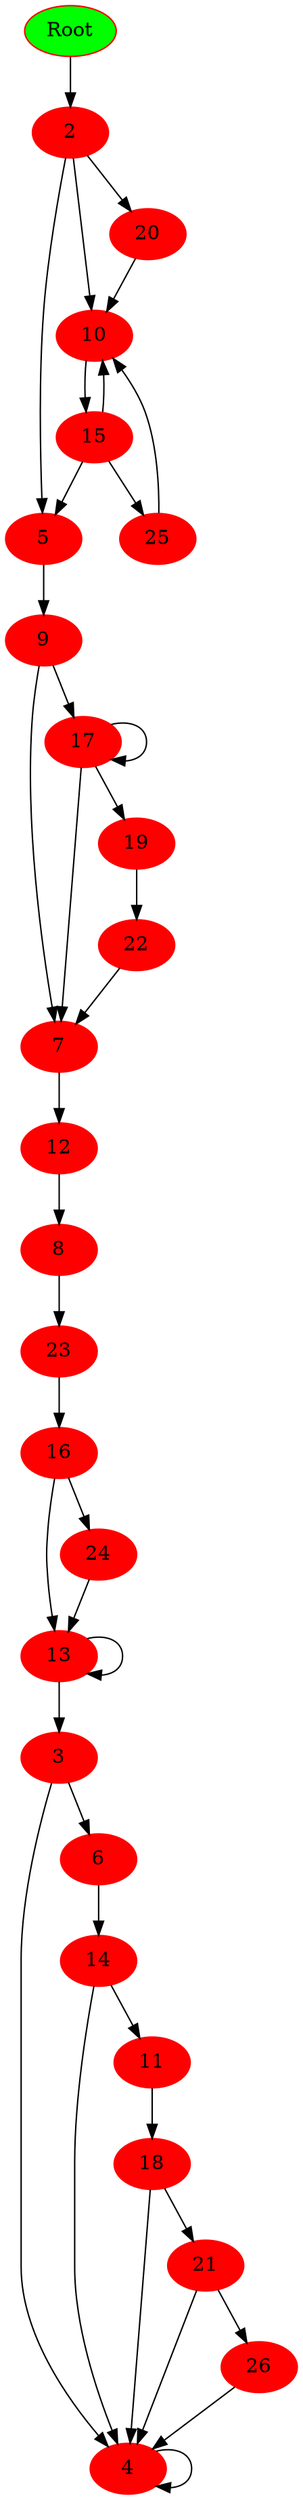 digraph Dump {
node[color=red,fontsize=14, style=filled]
"0x55bfa21a8690" [label = "Root" fillcolor=green]
"0x55bfa21a8690" -> "0x55bfa21a8750"
"0x55bfa21a8750" [label = "2" ]
"0x55bfa21a8750" -> "0x55bfa21a8aa0"
"0x55bfa21a8750" -> "0x55bfa21a9000"
"0x55bfa21a8750" -> "0x55bfa21a9b50"
"0x55bfa21a8870" [label = "3" ]
"0x55bfa21a8870" -> "0x55bfa21a8990"
"0x55bfa21a8870" -> "0x55bfa21a8bc0"
"0x55bfa21a8990" [label = "4" ]
"0x55bfa21a8990" -> "0x55bfa21a8990"
"0x55bfa21a8aa0" [label = "5" ]
"0x55bfa21a8aa0" -> "0x55bfa21a8f00"
"0x55bfa21a8bc0" [label = "6" ]
"0x55bfa21a8bc0" -> "0x55bfa21a9460"
"0x55bfa21a8d20" [label = "7" ]
"0x55bfa21a8d20" -> "0x55bfa21a9240"
"0x55bfa21a8e00" [label = "8" ]
"0x55bfa21a8e00" -> "0x55bfa21a9ec0"
"0x55bfa21a8f00" [label = "9" ]
"0x55bfa21a8f00" -> "0x55bfa21a8d20"
"0x55bfa21a8f00" -> "0x55bfa21a9740"
"0x55bfa21a9000" [label = "10" ]
"0x55bfa21a9000" -> "0x55bfa21a9540"
"0x55bfa21a91b0" [label = "11" ]
"0x55bfa21a91b0" -> "0x55bfa21a9860"
"0x55bfa21a9240" [label = "12" ]
"0x55bfa21a9240" -> "0x55bfa21a8e00"
"0x55bfa21a9340" [label = "13" ]
"0x55bfa21a9340" -> "0x55bfa21a8870"
"0x55bfa21a9340" -> "0x55bfa21a9340"
"0x55bfa21a9460" [label = "14" ]
"0x55bfa21a9460" -> "0x55bfa21a8990"
"0x55bfa21a9460" -> "0x55bfa21a91b0"
"0x55bfa21a9540" [label = "15" ]
"0x55bfa21a9540" -> "0x55bfa21a8aa0"
"0x55bfa21a9540" -> "0x55bfa21a9000"
"0x55bfa21a9540" -> "0x55bfa21aa0b0"
"0x55bfa21a9640" [label = "16" ]
"0x55bfa21a9640" -> "0x55bfa21a9340"
"0x55bfa21a9640" -> "0x55bfa21a9fa0"
"0x55bfa21a9740" [label = "17" ]
"0x55bfa21a9740" -> "0x55bfa21a8d20"
"0x55bfa21a9740" -> "0x55bfa21a9a50"
"0x55bfa21a9740" -> "0x55bfa21a9740"
"0x55bfa21a9860" [label = "18" ]
"0x55bfa21a9860" -> "0x55bfa21a8990"
"0x55bfa21a9860" -> "0x55bfa21a9c70"
"0x55bfa21a9a50" [label = "19" ]
"0x55bfa21a9a50" -> "0x55bfa21a9da0"
"0x55bfa21a9b50" [label = "20" ]
"0x55bfa21a9b50" -> "0x55bfa21a9000"
"0x55bfa21a9c70" [label = "21" ]
"0x55bfa21a9c70" -> "0x55bfa21a8990"
"0x55bfa21a9c70" -> "0x55bfa21aa1a0"
"0x55bfa21a9da0" [label = "22" ]
"0x55bfa21a9da0" -> "0x55bfa21a8d20"
"0x55bfa21a9ec0" [label = "23" ]
"0x55bfa21a9ec0" -> "0x55bfa21a9640"
"0x55bfa21a9fa0" [label = "24" ]
"0x55bfa21a9fa0" -> "0x55bfa21a9340"
"0x55bfa21aa0b0" [label = "25" ]
"0x55bfa21aa0b0" -> "0x55bfa21a9000"
"0x55bfa21aa1a0" [label = "26" ]
"0x55bfa21aa1a0" -> "0x55bfa21a8990"
}
